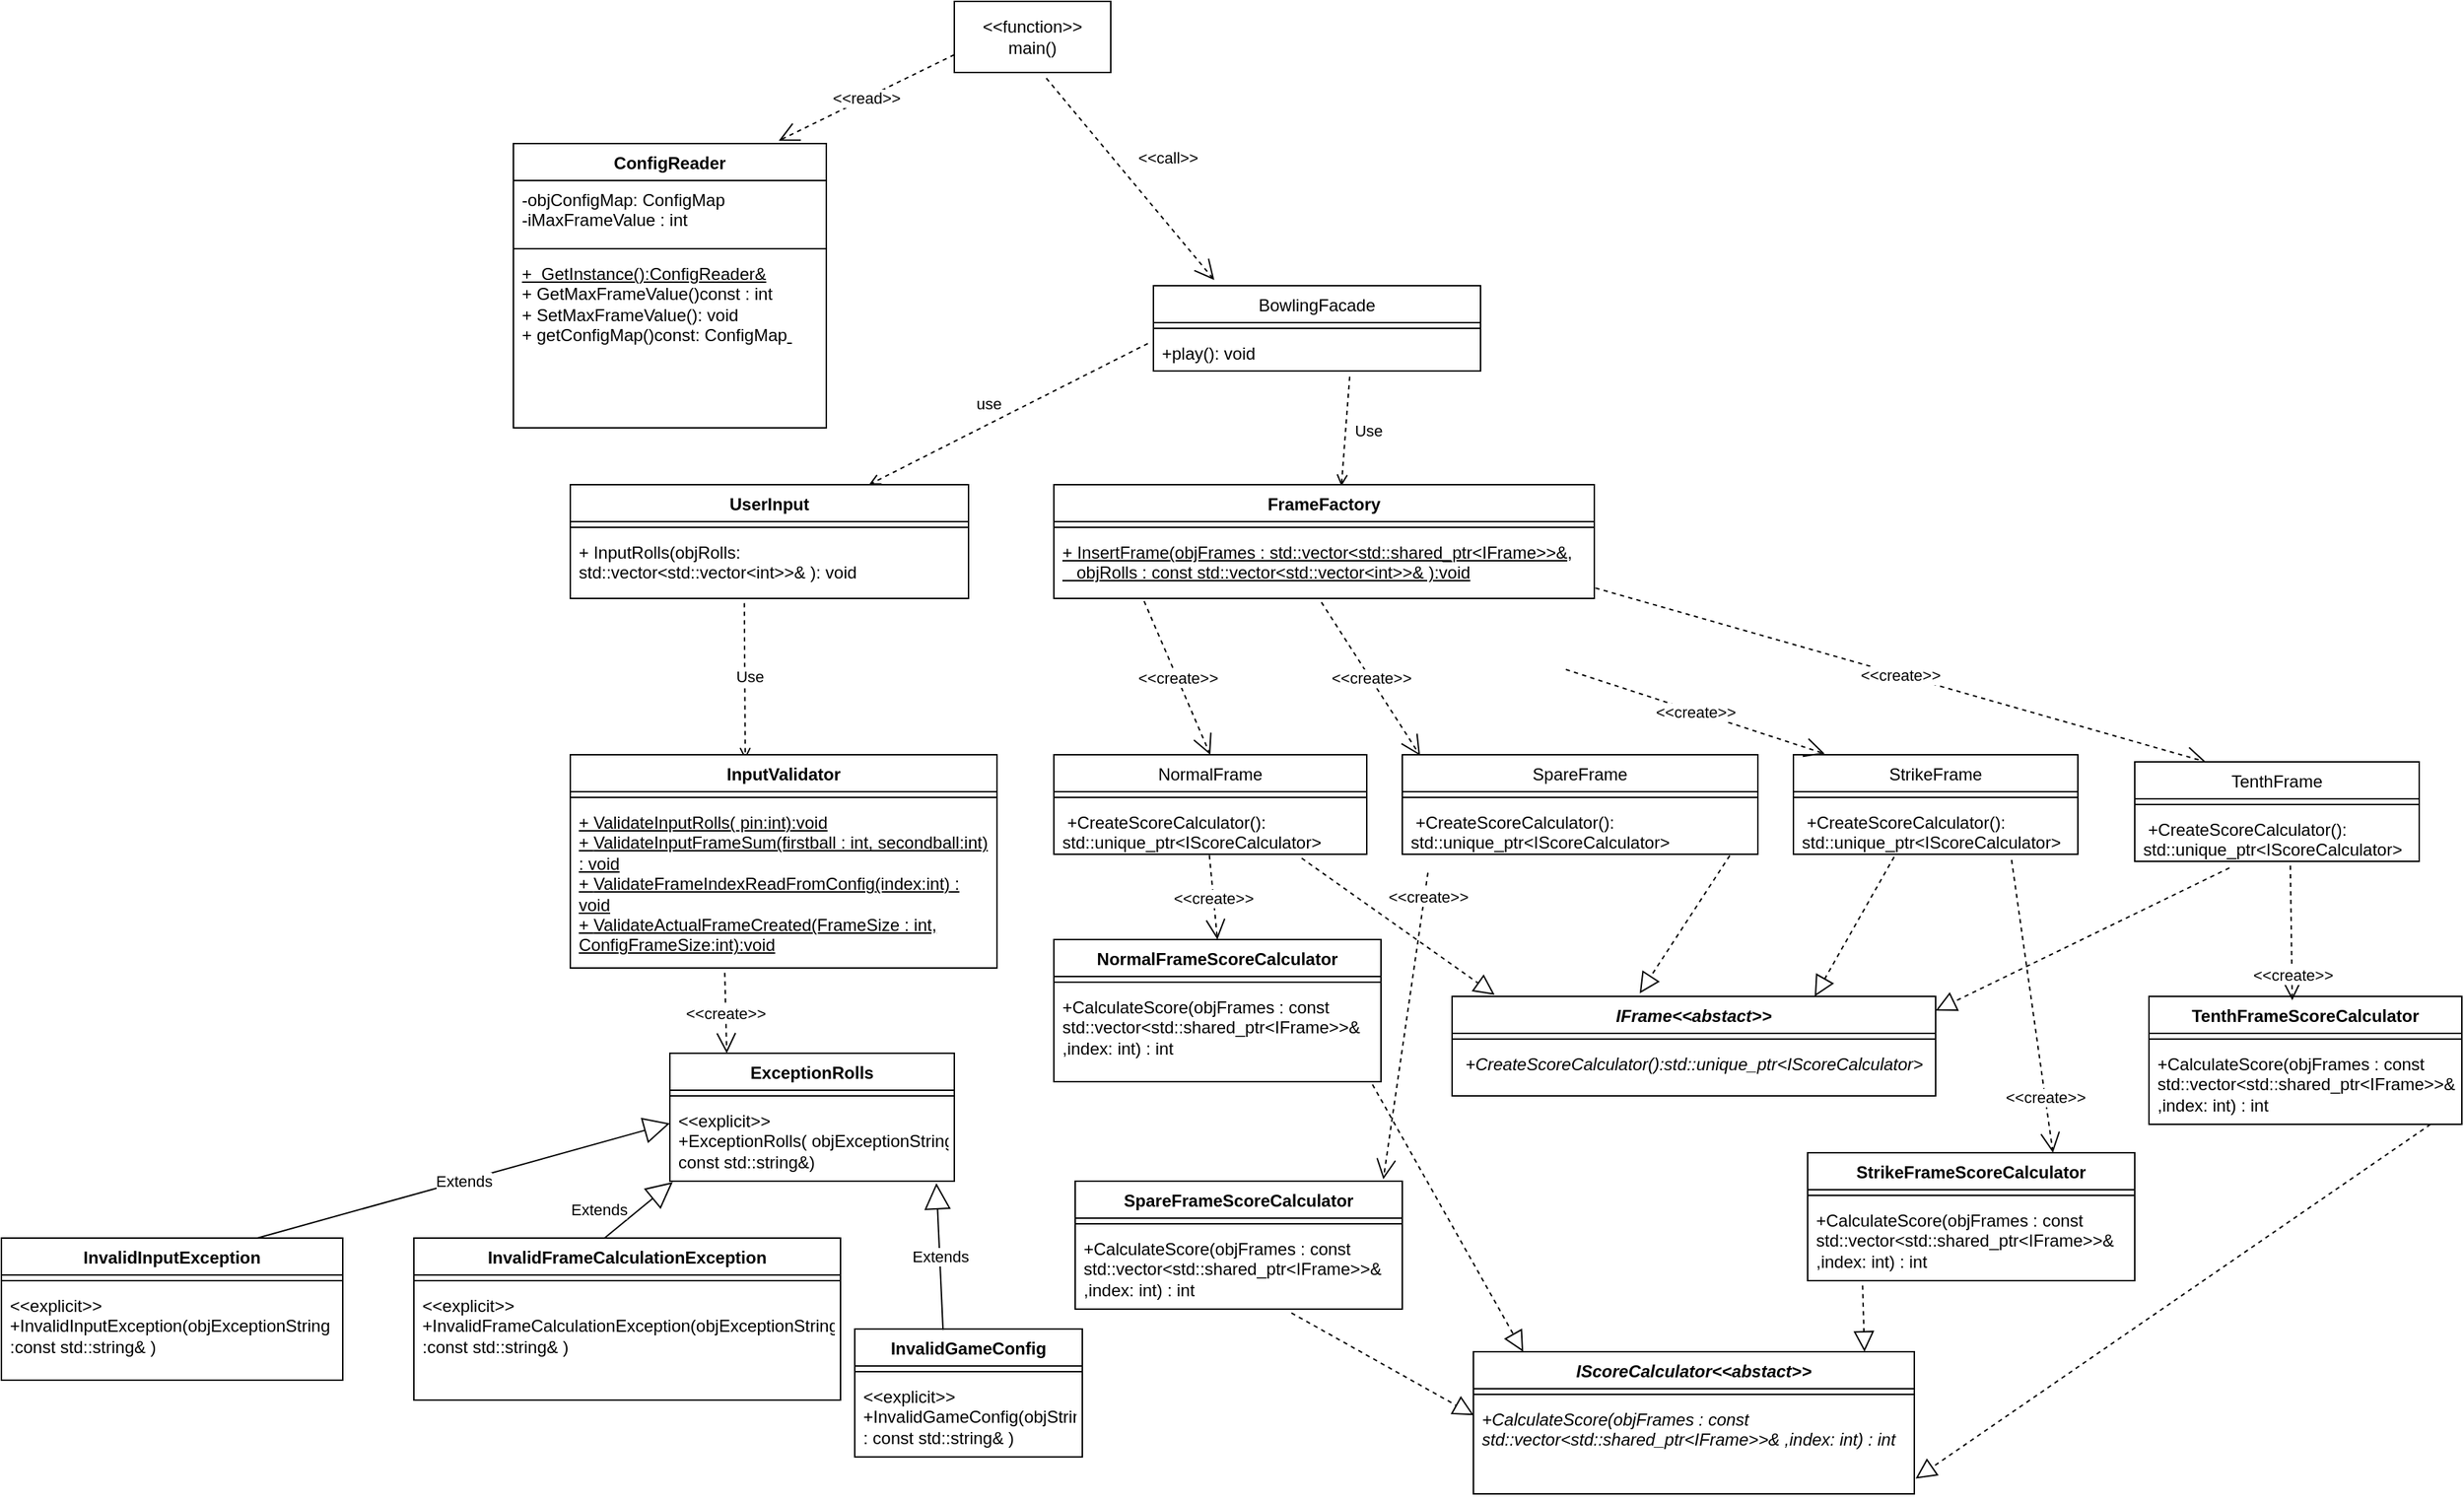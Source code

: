 <mxfile version="26.2.15">
  <diagram name="BowlingGameClassDiagram" id="ATOONZBel6V5CicNBCmM">
    <mxGraphModel dx="1657" dy="1662" grid="1" gridSize="10" guides="1" tooltips="1" connect="1" arrows="1" fold="1" page="1" pageScale="1" pageWidth="850" pageHeight="1100" math="0" shadow="0">
      <root>
        <mxCell id="0" />
        <mxCell id="1" parent="0" />
        <mxCell id="moCooGDbaejT97sXuowi-16" style="endArrow=open;dashed=1;exitX=-0.017;exitY=0.256;exitDx=0;exitDy=0;exitPerimeter=0;entryX=0.75;entryY=0;entryDx=0;entryDy=0;" edge="1" parent="1" source="moCooGDbaejT97sXuowi-28" target="moCooGDbaejT97sXuowi-32">
          <mxGeometry relative="1" as="geometry" />
        </mxCell>
        <mxCell id="moCooGDbaejT97sXuowi-29" value="use" style="edgeLabel;html=1;align=center;verticalAlign=middle;resizable=0;points=[];" vertex="1" connectable="0" parent="moCooGDbaejT97sXuowi-16">
          <mxGeometry x="0.161" y="2" relative="1" as="geometry">
            <mxPoint y="-17" as="offset" />
          </mxGeometry>
        </mxCell>
        <mxCell id="moCooGDbaejT97sXuowi-17" style="endArrow=open;dashed=1;exitX=0.437;exitY=1.072;exitDx=0;exitDy=0;exitPerimeter=0;entryX=0.41;entryY=0.022;entryDx=0;entryDy=0;entryPerimeter=0;" edge="1" parent="1" source="moCooGDbaejT97sXuowi-35" target="moCooGDbaejT97sXuowi-36">
          <mxGeometry relative="1" as="geometry">
            <mxPoint x="210" y="-145" as="sourcePoint" />
          </mxGeometry>
        </mxCell>
        <mxCell id="moCooGDbaejT97sXuowi-30" value="Use" style="edgeLabel;html=1;align=center;verticalAlign=middle;resizable=0;points=[];" vertex="1" connectable="0" parent="moCooGDbaejT97sXuowi-17">
          <mxGeometry x="-0.069" y="3" relative="1" as="geometry">
            <mxPoint as="offset" />
          </mxGeometry>
        </mxCell>
        <mxCell id="moCooGDbaejT97sXuowi-18" style="endArrow=open;dashed=1;exitX=0.6;exitY=1.154;exitDx=0;exitDy=0;entryX=0.532;entryY=0.013;entryDx=0;entryDy=0;entryPerimeter=0;exitPerimeter=0;" edge="1" parent="1" source="moCooGDbaejT97sXuowi-28" target="moCooGDbaejT97sXuowi-40">
          <mxGeometry relative="1" as="geometry" />
        </mxCell>
        <mxCell id="moCooGDbaejT97sXuowi-31" value="Use" style="edgeLabel;html=1;align=center;verticalAlign=middle;resizable=0;points=[];" vertex="1" connectable="0" parent="moCooGDbaejT97sXuowi-18">
          <mxGeometry x="-0.015" y="4" relative="1" as="geometry">
            <mxPoint x="12" as="offset" />
          </mxGeometry>
        </mxCell>
        <mxCell id="moCooGDbaejT97sXuowi-25" value="&lt;span style=&quot;font-weight: 400;&quot;&gt;BowlingFacade&lt;/span&gt;" style="swimlane;fontStyle=1;align=center;verticalAlign=top;childLayout=stackLayout;horizontal=1;startSize=26;horizontalStack=0;resizeParent=1;resizeParentMax=0;resizeLast=0;collapsible=1;marginBottom=0;whiteSpace=wrap;html=1;" vertex="1" parent="1">
          <mxGeometry x="310" y="-300" width="230" height="60" as="geometry" />
        </mxCell>
        <mxCell id="moCooGDbaejT97sXuowi-27" value="" style="line;strokeWidth=1;fillColor=none;align=left;verticalAlign=middle;spacingTop=-1;spacingLeft=3;spacingRight=3;rotatable=0;labelPosition=right;points=[];portConstraint=eastwest;strokeColor=inherit;" vertex="1" parent="moCooGDbaejT97sXuowi-25">
          <mxGeometry y="26" width="230" height="8" as="geometry" />
        </mxCell>
        <mxCell id="moCooGDbaejT97sXuowi-28" value="+play(): void" style="text;strokeColor=none;fillColor=none;align=left;verticalAlign=top;spacingLeft=4;spacingRight=4;overflow=hidden;rotatable=0;points=[[0,0.5],[1,0.5]];portConstraint=eastwest;whiteSpace=wrap;html=1;" vertex="1" parent="moCooGDbaejT97sXuowi-25">
          <mxGeometry y="34" width="230" height="26" as="geometry" />
        </mxCell>
        <mxCell id="moCooGDbaejT97sXuowi-32" value="UserInput" style="swimlane;fontStyle=1;align=center;verticalAlign=top;childLayout=stackLayout;horizontal=1;startSize=26;horizontalStack=0;resizeParent=1;resizeParentMax=0;resizeLast=0;collapsible=1;marginBottom=0;whiteSpace=wrap;html=1;" vertex="1" parent="1">
          <mxGeometry x="-100" y="-160" width="280" height="80" as="geometry" />
        </mxCell>
        <mxCell id="moCooGDbaejT97sXuowi-34" value="" style="line;strokeWidth=1;fillColor=none;align=left;verticalAlign=middle;spacingTop=-1;spacingLeft=3;spacingRight=3;rotatable=0;labelPosition=right;points=[];portConstraint=eastwest;strokeColor=inherit;" vertex="1" parent="moCooGDbaejT97sXuowi-32">
          <mxGeometry y="26" width="280" height="8" as="geometry" />
        </mxCell>
        <mxCell id="moCooGDbaejT97sXuowi-35" value="+ InputRolls(objRolls: std::vector&amp;lt;std::vector&amp;lt;int&amp;gt;&amp;gt;&amp;amp; ): void" style="text;strokeColor=none;fillColor=none;align=left;verticalAlign=top;spacingLeft=4;spacingRight=4;overflow=hidden;rotatable=0;points=[[0,0.5],[1,0.5]];portConstraint=eastwest;whiteSpace=wrap;html=1;" vertex="1" parent="moCooGDbaejT97sXuowi-32">
          <mxGeometry y="34" width="280" height="46" as="geometry" />
        </mxCell>
        <mxCell id="moCooGDbaejT97sXuowi-36" value="InputValidator" style="swimlane;fontStyle=1;align=center;verticalAlign=top;childLayout=stackLayout;horizontal=1;startSize=26;horizontalStack=0;resizeParent=1;resizeParentMax=0;resizeLast=0;collapsible=1;marginBottom=0;whiteSpace=wrap;html=1;" vertex="1" parent="1">
          <mxGeometry x="-100" y="30" width="300" height="150" as="geometry" />
        </mxCell>
        <mxCell id="moCooGDbaejT97sXuowi-38" value="" style="line;strokeWidth=1;fillColor=none;align=left;verticalAlign=middle;spacingTop=-1;spacingLeft=3;spacingRight=3;rotatable=0;labelPosition=right;points=[];portConstraint=eastwest;strokeColor=inherit;" vertex="1" parent="moCooGDbaejT97sXuowi-36">
          <mxGeometry y="26" width="300" height="8" as="geometry" />
        </mxCell>
        <mxCell id="moCooGDbaejT97sXuowi-39" value="&lt;div&gt;&lt;span style=&quot;white-space: normal;&quot;&gt;&lt;u&gt;+ ValidateInputRolls( pin:int):void&lt;/u&gt;&lt;/span&gt;&lt;/div&gt;&lt;div&gt;&lt;u&gt;&lt;span style=&quot;background-color: transparent; color: light-dark(rgb(0, 0, 0), rgb(255, 255, 255));&quot;&gt;+&lt;/span&gt;&lt;span style=&quot;background-color: transparent; color: light-dark(rgb(0, 0, 0), rgb(255, 255, 255));&quot;&gt;&amp;nbsp;&lt;/span&gt;&lt;span style=&quot;white-space: normal;&quot;&gt;ValidateInputFrameSum(firstball : int, secondball:int) : void&lt;/span&gt;&lt;/u&gt;&lt;/div&gt;&lt;div&gt;&lt;u&gt;&lt;span style=&quot;background-color: transparent; color: light-dark(rgb(0, 0, 0), rgb(255, 255, 255));&quot;&gt;+&lt;/span&gt;&lt;span style=&quot;background-color: transparent; color: light-dark(rgb(0, 0, 0), rgb(255, 255, 255));&quot;&gt;&amp;nbsp;&lt;/span&gt;&lt;span style=&quot;white-space: normal;&quot;&gt;ValidateFrameIndexReadFromConfig(index:int) : void&lt;/span&gt;&lt;/u&gt;&lt;/div&gt;&lt;div&gt;&lt;u&gt;&lt;span style=&quot;background-color: transparent; color: light-dark(rgb(0, 0, 0), rgb(255, 255, 255));&quot;&gt;+&lt;/span&gt;&lt;span style=&quot;background-color: transparent; color: light-dark(rgb(0, 0, 0), rgb(255, 255, 255));&quot;&gt;&amp;nbsp;&lt;/span&gt;&lt;span style=&quot;white-space: normal;&quot;&gt;ValidateActualFrameCreated(FrameSize : int, ConfigFrameSize:int):void&lt;/span&gt;&lt;/u&gt;&lt;/div&gt;" style="text;strokeColor=none;fillColor=none;align=left;verticalAlign=top;spacingLeft=4;spacingRight=4;overflow=hidden;rotatable=0;points=[[0,0.5],[1,0.5]];portConstraint=eastwest;whiteSpace=wrap;html=1;" vertex="1" parent="moCooGDbaejT97sXuowi-36">
          <mxGeometry y="34" width="300" height="116" as="geometry" />
        </mxCell>
        <mxCell id="moCooGDbaejT97sXuowi-40" value="FrameFactory" style="swimlane;fontStyle=1;align=center;verticalAlign=top;childLayout=stackLayout;horizontal=1;startSize=26;horizontalStack=0;resizeParent=1;resizeParentMax=0;resizeLast=0;collapsible=1;marginBottom=0;whiteSpace=wrap;html=1;" vertex="1" parent="1">
          <mxGeometry x="240" y="-160" width="380" height="80" as="geometry" />
        </mxCell>
        <mxCell id="moCooGDbaejT97sXuowi-42" value="" style="line;strokeWidth=1;fillColor=none;align=left;verticalAlign=middle;spacingTop=-1;spacingLeft=3;spacingRight=3;rotatable=0;labelPosition=right;points=[];portConstraint=eastwest;strokeColor=inherit;" vertex="1" parent="moCooGDbaejT97sXuowi-40">
          <mxGeometry y="26" width="380" height="8" as="geometry" />
        </mxCell>
        <mxCell id="moCooGDbaejT97sXuowi-43" value="&lt;u&gt;+ InsertFrame(objFrames : std::vector&amp;lt;std::shared_ptr&amp;lt;IFrame&amp;gt;&amp;gt;&amp;amp;,&lt;/u&gt;&lt;div&gt;&lt;u&gt;&amp;nbsp; &amp;nbsp;objRolls : const std::vector&amp;lt;std::vector&amp;lt;int&amp;gt;&amp;gt;&amp;amp; ):void&lt;/u&gt;&lt;/div&gt;" style="text;strokeColor=none;fillColor=none;align=left;verticalAlign=top;spacingLeft=4;spacingRight=4;overflow=hidden;rotatable=0;points=[[0,0.5],[1,0.5]];portConstraint=eastwest;whiteSpace=wrap;html=1;" vertex="1" parent="moCooGDbaejT97sXuowi-40">
          <mxGeometry y="34" width="380" height="46" as="geometry" />
        </mxCell>
        <mxCell id="moCooGDbaejT97sXuowi-44" value="&amp;lt;&amp;lt;create&amp;gt;&amp;gt;" style="endArrow=open;endSize=12;dashed=1;html=1;rounded=0;exitX=0.495;exitY=1.058;exitDx=0;exitDy=0;exitPerimeter=0;entryX=0.05;entryY=0.008;entryDx=0;entryDy=0;entryPerimeter=0;" edge="1" parent="1" source="moCooGDbaejT97sXuowi-43" target="moCooGDbaejT97sXuowi-53">
          <mxGeometry width="160" relative="1" as="geometry">
            <mxPoint x="310" y="30" as="sourcePoint" />
            <mxPoint x="490" y="40" as="targetPoint" />
          </mxGeometry>
        </mxCell>
        <mxCell id="moCooGDbaejT97sXuowi-45" value="&lt;span style=&quot;font-weight: 400;&quot;&gt;NormalFrame&lt;/span&gt;" style="swimlane;fontStyle=1;align=center;verticalAlign=top;childLayout=stackLayout;horizontal=1;startSize=26;horizontalStack=0;resizeParent=1;resizeParentMax=0;resizeLast=0;collapsible=1;marginBottom=0;whiteSpace=wrap;html=1;" vertex="1" parent="1">
          <mxGeometry x="240" y="30" width="220" height="70" as="geometry" />
        </mxCell>
        <mxCell id="moCooGDbaejT97sXuowi-47" value="" style="line;strokeWidth=1;fillColor=none;align=left;verticalAlign=middle;spacingTop=-1;spacingLeft=3;spacingRight=3;rotatable=0;labelPosition=right;points=[];portConstraint=eastwest;strokeColor=inherit;" vertex="1" parent="moCooGDbaejT97sXuowi-45">
          <mxGeometry y="26" width="220" height="8" as="geometry" />
        </mxCell>
        <mxCell id="moCooGDbaejT97sXuowi-48" value="&amp;nbsp;+CreateScoreCalculator():&lt;div&gt;std::unique_ptr&amp;lt;IScoreCalculator&amp;gt;&lt;/div&gt;" style="text;strokeColor=none;fillColor=none;align=left;verticalAlign=top;spacingLeft=4;spacingRight=4;overflow=hidden;rotatable=0;points=[[0,0.5],[1,0.5]];portConstraint=eastwest;whiteSpace=wrap;html=1;" vertex="1" parent="moCooGDbaejT97sXuowi-45">
          <mxGeometry y="34" width="220" height="36" as="geometry" />
        </mxCell>
        <mxCell id="moCooGDbaejT97sXuowi-49" value="&lt;span style=&quot;font-weight: 400;&quot;&gt;StrikeFrame&lt;/span&gt;" style="swimlane;fontStyle=1;align=center;verticalAlign=top;childLayout=stackLayout;horizontal=1;startSize=26;horizontalStack=0;resizeParent=1;resizeParentMax=0;resizeLast=0;collapsible=1;marginBottom=0;whiteSpace=wrap;html=1;" vertex="1" parent="1">
          <mxGeometry x="760" y="30" width="200" height="70" as="geometry" />
        </mxCell>
        <mxCell id="moCooGDbaejT97sXuowi-51" value="" style="line;strokeWidth=1;fillColor=none;align=left;verticalAlign=middle;spacingTop=-1;spacingLeft=3;spacingRight=3;rotatable=0;labelPosition=right;points=[];portConstraint=eastwest;strokeColor=inherit;" vertex="1" parent="moCooGDbaejT97sXuowi-49">
          <mxGeometry y="26" width="200" height="8" as="geometry" />
        </mxCell>
        <mxCell id="moCooGDbaejT97sXuowi-52" value="&amp;nbsp;+CreateScoreCalculator():&lt;div&gt;std::unique_ptr&amp;lt;IScoreCalculator&amp;gt;&lt;/div&gt;" style="text;strokeColor=none;fillColor=none;align=left;verticalAlign=top;spacingLeft=4;spacingRight=4;overflow=hidden;rotatable=0;points=[[0,0.5],[1,0.5]];portConstraint=eastwest;whiteSpace=wrap;html=1;" vertex="1" parent="moCooGDbaejT97sXuowi-49">
          <mxGeometry y="34" width="200" height="36" as="geometry" />
        </mxCell>
        <mxCell id="moCooGDbaejT97sXuowi-53" value="&lt;span style=&quot;font-weight: 400;&quot;&gt;SpareFrame&lt;/span&gt;" style="swimlane;fontStyle=1;align=center;verticalAlign=top;childLayout=stackLayout;horizontal=1;startSize=26;horizontalStack=0;resizeParent=1;resizeParentMax=0;resizeLast=0;collapsible=1;marginBottom=0;whiteSpace=wrap;html=1;" vertex="1" parent="1">
          <mxGeometry x="485" y="30" width="250" height="70" as="geometry" />
        </mxCell>
        <mxCell id="moCooGDbaejT97sXuowi-55" value="" style="line;strokeWidth=1;fillColor=none;align=left;verticalAlign=middle;spacingTop=-1;spacingLeft=3;spacingRight=3;rotatable=0;labelPosition=right;points=[];portConstraint=eastwest;strokeColor=inherit;" vertex="1" parent="moCooGDbaejT97sXuowi-53">
          <mxGeometry y="26" width="250" height="8" as="geometry" />
        </mxCell>
        <mxCell id="moCooGDbaejT97sXuowi-56" value="&amp;nbsp;+CreateScoreCalculator():&lt;div&gt;std::unique_ptr&amp;lt;IScoreCalculator&amp;gt;&lt;/div&gt;" style="text;strokeColor=none;fillColor=none;align=left;verticalAlign=top;spacingLeft=4;spacingRight=4;overflow=hidden;rotatable=0;points=[[0,0.5],[1,0.5]];portConstraint=eastwest;whiteSpace=wrap;html=1;" vertex="1" parent="moCooGDbaejT97sXuowi-53">
          <mxGeometry y="34" width="250" height="36" as="geometry" />
        </mxCell>
        <mxCell id="moCooGDbaejT97sXuowi-57" value="&amp;lt;&amp;lt;create&amp;gt;&amp;gt;" style="endArrow=open;endSize=12;dashed=1;html=1;rounded=0;exitX=0.167;exitY=1.043;exitDx=0;exitDy=0;exitPerimeter=0;entryX=0.5;entryY=0;entryDx=0;entryDy=0;" edge="1" parent="1" source="moCooGDbaejT97sXuowi-43" target="moCooGDbaejT97sXuowi-45">
          <mxGeometry width="160" relative="1" as="geometry">
            <mxPoint x="350" y="-10" as="sourcePoint" />
            <mxPoint x="441" y="52" as="targetPoint" />
          </mxGeometry>
        </mxCell>
        <mxCell id="moCooGDbaejT97sXuowi-58" value="&amp;lt;&amp;lt;create&amp;gt;&amp;gt;" style="endArrow=open;endSize=12;dashed=1;html=1;rounded=0;exitX=1.002;exitY=0.841;exitDx=0;exitDy=0;exitPerimeter=0;entryX=0.25;entryY=0;entryDx=0;entryDy=0;" edge="1" parent="1" source="moCooGDbaejT97sXuowi-43" target="moCooGDbaejT97sXuowi-60">
          <mxGeometry width="160" relative="1" as="geometry">
            <mxPoint x="480" y="-40" as="sourcePoint" />
            <mxPoint x="571" y="22" as="targetPoint" />
          </mxGeometry>
        </mxCell>
        <mxCell id="moCooGDbaejT97sXuowi-59" value="&amp;lt;&amp;lt;create&amp;gt;&amp;gt;" style="endArrow=open;endSize=12;dashed=1;html=1;rounded=0;exitX=0.389;exitY=1.01;exitDx=0;exitDy=0;exitPerimeter=0;entryX=0.11;entryY=-0.01;entryDx=0;entryDy=0;entryPerimeter=0;" edge="1" parent="1" target="moCooGDbaejT97sXuowi-49">
          <mxGeometry width="160" relative="1" as="geometry">
            <mxPoint x="600" y="-30" as="sourcePoint" />
            <mxPoint x="691" y="32" as="targetPoint" />
          </mxGeometry>
        </mxCell>
        <mxCell id="moCooGDbaejT97sXuowi-60" value="&lt;span style=&quot;font-weight: 400;&quot;&gt;TenthFrame&lt;/span&gt;" style="swimlane;fontStyle=1;align=center;verticalAlign=top;childLayout=stackLayout;horizontal=1;startSize=26;horizontalStack=0;resizeParent=1;resizeParentMax=0;resizeLast=0;collapsible=1;marginBottom=0;whiteSpace=wrap;html=1;" vertex="1" parent="1">
          <mxGeometry x="1000" y="35" width="200" height="70" as="geometry" />
        </mxCell>
        <mxCell id="moCooGDbaejT97sXuowi-62" value="" style="line;strokeWidth=1;fillColor=none;align=left;verticalAlign=middle;spacingTop=-1;spacingLeft=3;spacingRight=3;rotatable=0;labelPosition=right;points=[];portConstraint=eastwest;strokeColor=inherit;" vertex="1" parent="moCooGDbaejT97sXuowi-60">
          <mxGeometry y="26" width="200" height="8" as="geometry" />
        </mxCell>
        <mxCell id="moCooGDbaejT97sXuowi-63" value="&amp;nbsp;+CreateScoreCalculator():&lt;div&gt;std::unique_ptr&amp;lt;IScoreCalculator&amp;gt;&lt;/div&gt;" style="text;strokeColor=none;fillColor=none;align=left;verticalAlign=top;spacingLeft=4;spacingRight=4;overflow=hidden;rotatable=0;points=[[0,0.5],[1,0.5]];portConstraint=eastwest;whiteSpace=wrap;html=1;" vertex="1" parent="moCooGDbaejT97sXuowi-60">
          <mxGeometry y="34" width="200" height="36" as="geometry" />
        </mxCell>
        <mxCell id="moCooGDbaejT97sXuowi-64" value="&lt;i&gt;IFrame&amp;lt;&amp;lt;abstact&amp;gt;&amp;gt;&lt;/i&gt;" style="swimlane;fontStyle=1;align=center;verticalAlign=top;childLayout=stackLayout;horizontal=1;startSize=26;horizontalStack=0;resizeParent=1;resizeParentMax=0;resizeLast=0;collapsible=1;marginBottom=0;whiteSpace=wrap;html=1;" vertex="1" parent="1">
          <mxGeometry x="520" y="200" width="340" height="70" as="geometry" />
        </mxCell>
        <mxCell id="moCooGDbaejT97sXuowi-66" value="" style="line;strokeWidth=1;fillColor=none;align=left;verticalAlign=middle;spacingTop=-1;spacingLeft=3;spacingRight=3;rotatable=0;labelPosition=right;points=[];portConstraint=eastwest;strokeColor=inherit;" vertex="1" parent="moCooGDbaejT97sXuowi-64">
          <mxGeometry y="26" width="340" height="8" as="geometry" />
        </mxCell>
        <mxCell id="moCooGDbaejT97sXuowi-67" value="&lt;i&gt;&amp;nbsp;+CreateScoreCalculator():std::unique_ptr&amp;lt;IScoreCalculator&amp;gt;&lt;/i&gt;" style="text;strokeColor=none;fillColor=none;align=left;verticalAlign=top;spacingLeft=4;spacingRight=4;overflow=hidden;rotatable=0;points=[[0,0.5],[1,0.5]];portConstraint=eastwest;whiteSpace=wrap;html=1;" vertex="1" parent="moCooGDbaejT97sXuowi-64">
          <mxGeometry y="34" width="340" height="36" as="geometry" />
        </mxCell>
        <mxCell id="moCooGDbaejT97sXuowi-68" value="" style="endArrow=block;dashed=1;endFill=0;endSize=12;html=1;rounded=0;exitX=0.921;exitY=1.026;exitDx=0;exitDy=0;exitPerimeter=0;entryX=0.388;entryY=-0.031;entryDx=0;entryDy=0;entryPerimeter=0;" edge="1" parent="1" source="moCooGDbaejT97sXuowi-56" target="moCooGDbaejT97sXuowi-64">
          <mxGeometry width="160" relative="1" as="geometry">
            <mxPoint x="570" y="140" as="sourcePoint" />
            <mxPoint x="730" y="140" as="targetPoint" />
          </mxGeometry>
        </mxCell>
        <mxCell id="moCooGDbaejT97sXuowi-69" value="" style="endArrow=block;dashed=1;endFill=0;endSize=12;html=1;rounded=0;exitX=0.792;exitY=1.077;exitDx=0;exitDy=0;exitPerimeter=0;entryX=0.088;entryY=-0.016;entryDx=0;entryDy=0;entryPerimeter=0;" edge="1" parent="1" source="moCooGDbaejT97sXuowi-48" target="moCooGDbaejT97sXuowi-64">
          <mxGeometry width="160" relative="1" as="geometry">
            <mxPoint x="570" y="160" as="sourcePoint" />
            <mxPoint x="510" y="230" as="targetPoint" />
          </mxGeometry>
        </mxCell>
        <mxCell id="moCooGDbaejT97sXuowi-71" value="" style="endArrow=block;dashed=1;endFill=0;endSize=12;html=1;rounded=0;entryX=0.75;entryY=0;entryDx=0;entryDy=0;exitX=0.354;exitY=1.051;exitDx=0;exitDy=0;exitPerimeter=0;" edge="1" parent="1" source="moCooGDbaejT97sXuowi-52" target="moCooGDbaejT97sXuowi-64">
          <mxGeometry width="160" relative="1" as="geometry">
            <mxPoint x="570" y="140" as="sourcePoint" />
            <mxPoint x="730" y="140" as="targetPoint" />
          </mxGeometry>
        </mxCell>
        <mxCell id="moCooGDbaejT97sXuowi-72" value="" style="endArrow=block;dashed=1;endFill=0;endSize=12;html=1;rounded=0;exitX=0.333;exitY=1.128;exitDx=0;exitDy=0;exitPerimeter=0;entryX=1;entryY=0.143;entryDx=0;entryDy=0;entryPerimeter=0;" edge="1" parent="1" source="moCooGDbaejT97sXuowi-63" target="moCooGDbaejT97sXuowi-64">
          <mxGeometry width="160" relative="1" as="geometry">
            <mxPoint x="570" y="140" as="sourcePoint" />
            <mxPoint x="730" y="140" as="targetPoint" />
          </mxGeometry>
        </mxCell>
        <mxCell id="moCooGDbaejT97sXuowi-73" value="NormalFrameScoreCalculator" style="swimlane;fontStyle=1;align=center;verticalAlign=top;childLayout=stackLayout;horizontal=1;startSize=26;horizontalStack=0;resizeParent=1;resizeParentMax=0;resizeLast=0;collapsible=1;marginBottom=0;whiteSpace=wrap;html=1;" vertex="1" parent="1">
          <mxGeometry x="240" y="160" width="230" height="100" as="geometry" />
        </mxCell>
        <mxCell id="moCooGDbaejT97sXuowi-75" value="" style="line;strokeWidth=1;fillColor=none;align=left;verticalAlign=middle;spacingTop=-1;spacingLeft=3;spacingRight=3;rotatable=0;labelPosition=right;points=[];portConstraint=eastwest;strokeColor=inherit;" vertex="1" parent="moCooGDbaejT97sXuowi-73">
          <mxGeometry y="26" width="230" height="8" as="geometry" />
        </mxCell>
        <mxCell id="moCooGDbaejT97sXuowi-76" value="+&lt;span style=&quot;background-color: transparent;&quot;&gt;CalculateScore(&lt;/span&gt;objFrames :&amp;nbsp;&lt;span style=&quot;background-color: transparent;&quot;&gt;const std::vector&amp;lt;std::shared_ptr&amp;lt;IFrame&amp;gt;&amp;gt;&amp;amp; ,index: int) : int&lt;/span&gt;&lt;div&gt;&lt;br&gt;&lt;div&gt;&lt;span style=&quot;background-color: transparent; color: light-dark(rgb(0, 0, 0), rgb(255, 255, 255));&quot;&gt;&lt;br&gt;&lt;/span&gt;&lt;/div&gt;&lt;/div&gt;" style="text;strokeColor=none;fillColor=none;align=left;verticalAlign=top;spacingLeft=4;spacingRight=4;overflow=hidden;rotatable=0;points=[[0,0.5],[1,0.5]];portConstraint=eastwest;whiteSpace=wrap;html=1;" vertex="1" parent="moCooGDbaejT97sXuowi-73">
          <mxGeometry y="34" width="230" height="66" as="geometry" />
        </mxCell>
        <mxCell id="moCooGDbaejT97sXuowi-77" value="SpareFrameScoreCalculator" style="swimlane;fontStyle=1;align=center;verticalAlign=top;childLayout=stackLayout;horizontal=1;startSize=26;horizontalStack=0;resizeParent=1;resizeParentMax=0;resizeLast=0;collapsible=1;marginBottom=0;whiteSpace=wrap;html=1;" vertex="1" parent="1">
          <mxGeometry x="255" y="330" width="230" height="90" as="geometry" />
        </mxCell>
        <mxCell id="moCooGDbaejT97sXuowi-79" value="" style="line;strokeWidth=1;fillColor=none;align=left;verticalAlign=middle;spacingTop=-1;spacingLeft=3;spacingRight=3;rotatable=0;labelPosition=right;points=[];portConstraint=eastwest;strokeColor=inherit;" vertex="1" parent="moCooGDbaejT97sXuowi-77">
          <mxGeometry y="26" width="230" height="8" as="geometry" />
        </mxCell>
        <mxCell id="moCooGDbaejT97sXuowi-80" value="+&lt;span style=&quot;background-color: transparent;&quot;&gt;CalculateScore(&lt;/span&gt;objFrames :&amp;nbsp;&lt;span style=&quot;background-color: transparent;&quot;&gt;const std::vector&amp;lt;std::shared_ptr&amp;lt;IFrame&amp;gt;&amp;gt;&amp;amp; ,index: int) : int&lt;/span&gt;&lt;div&gt;&lt;span style=&quot;background-color: transparent;&quot;&gt;&lt;br&gt;&lt;/span&gt;&lt;/div&gt;" style="text;strokeColor=none;fillColor=none;align=left;verticalAlign=top;spacingLeft=4;spacingRight=4;overflow=hidden;rotatable=0;points=[[0,0.5],[1,0.5]];portConstraint=eastwest;whiteSpace=wrap;html=1;" vertex="1" parent="moCooGDbaejT97sXuowi-77">
          <mxGeometry y="34" width="230" height="56" as="geometry" />
        </mxCell>
        <mxCell id="moCooGDbaejT97sXuowi-81" value="StrikeFrameScoreCalculator" style="swimlane;fontStyle=1;align=center;verticalAlign=top;childLayout=stackLayout;horizontal=1;startSize=26;horizontalStack=0;resizeParent=1;resizeParentMax=0;resizeLast=0;collapsible=1;marginBottom=0;whiteSpace=wrap;html=1;" vertex="1" parent="1">
          <mxGeometry x="770" y="310" width="230" height="90" as="geometry" />
        </mxCell>
        <mxCell id="moCooGDbaejT97sXuowi-83" value="" style="line;strokeWidth=1;fillColor=none;align=left;verticalAlign=middle;spacingTop=-1;spacingLeft=3;spacingRight=3;rotatable=0;labelPosition=right;points=[];portConstraint=eastwest;strokeColor=inherit;" vertex="1" parent="moCooGDbaejT97sXuowi-81">
          <mxGeometry y="26" width="230" height="8" as="geometry" />
        </mxCell>
        <mxCell id="moCooGDbaejT97sXuowi-84" value="+&lt;span style=&quot;background-color: transparent;&quot;&gt;CalculateScore(&lt;/span&gt;objFrames :&amp;nbsp;&lt;span style=&quot;background-color: transparent;&quot;&gt;const std::vector&amp;lt;std::shared_ptr&amp;lt;IFrame&amp;gt;&amp;gt;&amp;amp; ,index: int) : int&lt;/span&gt;&lt;div&gt;&lt;span style=&quot;background-color: transparent;&quot;&gt;&lt;br&gt;&lt;/span&gt;&lt;/div&gt;" style="text;strokeColor=none;fillColor=none;align=left;verticalAlign=top;spacingLeft=4;spacingRight=4;overflow=hidden;rotatable=0;points=[[0,0.5],[1,0.5]];portConstraint=eastwest;whiteSpace=wrap;html=1;" vertex="1" parent="moCooGDbaejT97sXuowi-81">
          <mxGeometry y="34" width="230" height="56" as="geometry" />
        </mxCell>
        <mxCell id="moCooGDbaejT97sXuowi-85" value="TenthFrameScoreCalculator" style="swimlane;fontStyle=1;align=center;verticalAlign=top;childLayout=stackLayout;horizontal=1;startSize=26;horizontalStack=0;resizeParent=1;resizeParentMax=0;resizeLast=0;collapsible=1;marginBottom=0;whiteSpace=wrap;html=1;" vertex="1" parent="1">
          <mxGeometry x="1010" y="200" width="220" height="90" as="geometry" />
        </mxCell>
        <mxCell id="moCooGDbaejT97sXuowi-87" value="" style="line;strokeWidth=1;fillColor=none;align=left;verticalAlign=middle;spacingTop=-1;spacingLeft=3;spacingRight=3;rotatable=0;labelPosition=right;points=[];portConstraint=eastwest;strokeColor=inherit;" vertex="1" parent="moCooGDbaejT97sXuowi-85">
          <mxGeometry y="26" width="220" height="8" as="geometry" />
        </mxCell>
        <mxCell id="moCooGDbaejT97sXuowi-88" value="+&lt;span style=&quot;background-color: transparent;&quot;&gt;CalculateScore(&lt;/span&gt;objFrames :&amp;nbsp;&lt;span style=&quot;background-color: transparent;&quot;&gt;const std::vector&amp;lt;std::shared_ptr&amp;lt;IFrame&amp;gt;&amp;gt;&amp;amp; ,index: int) : int&lt;/span&gt;&lt;div&gt;&lt;span style=&quot;background-color: transparent;&quot;&gt;&lt;br&gt;&lt;/span&gt;&lt;/div&gt;" style="text;strokeColor=none;fillColor=none;align=left;verticalAlign=top;spacingLeft=4;spacingRight=4;overflow=hidden;rotatable=0;points=[[0,0.5],[1,0.5]];portConstraint=eastwest;whiteSpace=wrap;html=1;" vertex="1" parent="moCooGDbaejT97sXuowi-85">
          <mxGeometry y="34" width="220" height="56" as="geometry" />
        </mxCell>
        <mxCell id="moCooGDbaejT97sXuowi-89" value="&amp;lt;&amp;lt;create&amp;gt;&amp;gt;" style="endArrow=open;endSize=12;dashed=1;html=1;rounded=0;exitX=0.497;exitY=1.019;exitDx=0;exitDy=0;exitPerimeter=0;entryX=0.5;entryY=0;entryDx=0;entryDy=0;" edge="1" parent="1" source="moCooGDbaejT97sXuowi-48" target="moCooGDbaejT97sXuowi-73">
          <mxGeometry width="160" relative="1" as="geometry">
            <mxPoint x="331.5" y="100" as="sourcePoint" />
            <mxPoint x="378.5" y="208" as="targetPoint" />
          </mxGeometry>
        </mxCell>
        <mxCell id="moCooGDbaejT97sXuowi-90" value="&amp;lt;&amp;lt;create&amp;gt;&amp;gt;" style="endArrow=open;endSize=12;dashed=1;html=1;rounded=0;exitX=0.547;exitY=1.083;exitDx=0;exitDy=0;exitPerimeter=0;entryX=0.458;entryY=0.03;entryDx=0;entryDy=0;entryPerimeter=0;" edge="1" parent="1" source="moCooGDbaejT97sXuowi-63" target="moCooGDbaejT97sXuowi-85">
          <mxGeometry x="0.621" width="160" relative="1" as="geometry">
            <mxPoint x="530" y="240" as="sourcePoint" />
            <mxPoint x="690" y="240" as="targetPoint" />
            <mxPoint as="offset" />
          </mxGeometry>
        </mxCell>
        <mxCell id="moCooGDbaejT97sXuowi-91" value="&lt;i&gt;IScoreCalculator&amp;lt;&amp;lt;abstact&amp;gt;&amp;gt;&lt;/i&gt;" style="swimlane;fontStyle=1;align=center;verticalAlign=top;childLayout=stackLayout;horizontal=1;startSize=26;horizontalStack=0;resizeParent=1;resizeParentMax=0;resizeLast=0;collapsible=1;marginBottom=0;whiteSpace=wrap;html=1;" vertex="1" parent="1">
          <mxGeometry x="535" y="450" width="310" height="100" as="geometry" />
        </mxCell>
        <mxCell id="moCooGDbaejT97sXuowi-93" value="" style="line;strokeWidth=1;fillColor=none;align=left;verticalAlign=middle;spacingTop=-1;spacingLeft=3;spacingRight=3;rotatable=0;labelPosition=right;points=[];portConstraint=eastwest;strokeColor=inherit;" vertex="1" parent="moCooGDbaejT97sXuowi-91">
          <mxGeometry y="26" width="310" height="8" as="geometry" />
        </mxCell>
        <mxCell id="moCooGDbaejT97sXuowi-94" value="&lt;i&gt;+&lt;span style=&quot;background-color: transparent;&quot;&gt;CalculateScore(&lt;/span&gt;objFrames :&amp;nbsp;&lt;span style=&quot;background-color: transparent;&quot;&gt;const std::vector&amp;lt;std::shared_ptr&amp;lt;IFrame&amp;gt;&amp;gt;&amp;amp; ,index: int) : int&lt;/span&gt;&lt;/i&gt;&lt;div&gt;&lt;span style=&quot;background-color: transparent;&quot;&gt;&lt;br&gt;&lt;/span&gt;&lt;/div&gt;" style="text;strokeColor=none;fillColor=none;align=left;verticalAlign=top;spacingLeft=4;spacingRight=4;overflow=hidden;rotatable=0;points=[[0,0.5],[1,0.5]];portConstraint=eastwest;whiteSpace=wrap;html=1;" vertex="1" parent="moCooGDbaejT97sXuowi-91">
          <mxGeometry y="34" width="310" height="66" as="geometry" />
        </mxCell>
        <mxCell id="moCooGDbaejT97sXuowi-95" value="&amp;lt;&amp;lt;create&amp;gt;&amp;gt;" style="endArrow=open;endSize=12;dashed=1;html=1;rounded=0;exitX=0.033;exitY=1.093;exitDx=0;exitDy=0;exitPerimeter=0;entryX=0.942;entryY=-0.015;entryDx=0;entryDy=0;entryPerimeter=0;" edge="1" parent="1" target="moCooGDbaejT97sXuowi-77">
          <mxGeometry x="-0.846" y="2" width="160" relative="1" as="geometry">
            <mxPoint x="503" y="113" as="sourcePoint" />
            <mxPoint x="504" y="331" as="targetPoint" />
            <mxPoint as="offset" />
          </mxGeometry>
        </mxCell>
        <mxCell id="moCooGDbaejT97sXuowi-96" value="&amp;lt;&amp;lt;create&amp;gt;&amp;gt;" style="endArrow=open;endSize=12;dashed=1;html=1;rounded=0;exitX=0.767;exitY=1.111;exitDx=0;exitDy=0;exitPerimeter=0;entryX=0.75;entryY=0;entryDx=0;entryDy=0;" edge="1" parent="1" source="moCooGDbaejT97sXuowi-52" target="moCooGDbaejT97sXuowi-81">
          <mxGeometry x="0.621" width="160" relative="1" as="geometry">
            <mxPoint x="1119" y="118" as="sourcePoint" />
            <mxPoint x="1121" y="213" as="targetPoint" />
            <mxPoint as="offset" />
          </mxGeometry>
        </mxCell>
        <mxCell id="moCooGDbaejT97sXuowi-97" value="" style="endArrow=block;dashed=1;endFill=0;endSize=12;html=1;rounded=0;exitX=0.661;exitY=1.048;exitDx=0;exitDy=0;exitPerimeter=0;entryX=0.001;entryY=0.162;entryDx=0;entryDy=0;entryPerimeter=0;" edge="1" parent="1" source="moCooGDbaejT97sXuowi-80" target="moCooGDbaejT97sXuowi-94">
          <mxGeometry width="160" relative="1" as="geometry">
            <mxPoint x="490" y="340" as="sourcePoint" />
            <mxPoint x="650" y="340" as="targetPoint" />
          </mxGeometry>
        </mxCell>
        <mxCell id="moCooGDbaejT97sXuowi-98" value="" style="endArrow=block;dashed=1;endFill=0;endSize=12;html=1;rounded=0;entryX=0.113;entryY=0;entryDx=0;entryDy=0;entryPerimeter=0;exitX=0.974;exitY=1.03;exitDx=0;exitDy=0;exitPerimeter=0;" edge="1" parent="1" source="moCooGDbaejT97sXuowi-76" target="moCooGDbaejT97sXuowi-91">
          <mxGeometry width="160" relative="1" as="geometry">
            <mxPoint x="490" y="340" as="sourcePoint" />
            <mxPoint x="650" y="340" as="targetPoint" />
          </mxGeometry>
        </mxCell>
        <mxCell id="moCooGDbaejT97sXuowi-99" value="" style="endArrow=block;dashed=1;endFill=0;endSize=12;html=1;rounded=0;entryX=0.887;entryY=0;entryDx=0;entryDy=0;entryPerimeter=0;exitX=0.168;exitY=1.06;exitDx=0;exitDy=0;exitPerimeter=0;" edge="1" parent="1" source="moCooGDbaejT97sXuowi-84" target="moCooGDbaejT97sXuowi-91">
          <mxGeometry width="160" relative="1" as="geometry">
            <mxPoint x="780" y="340" as="sourcePoint" />
            <mxPoint x="940" y="340" as="targetPoint" />
          </mxGeometry>
        </mxCell>
        <mxCell id="moCooGDbaejT97sXuowi-100" value="" style="endArrow=block;dashed=1;endFill=0;endSize=12;html=1;rounded=0;exitX=0.9;exitY=1;exitDx=0;exitDy=0;exitPerimeter=0;entryX=1.003;entryY=0.838;entryDx=0;entryDy=0;entryPerimeter=0;" edge="1" parent="1" source="moCooGDbaejT97sXuowi-88" target="moCooGDbaejT97sXuowi-94">
          <mxGeometry width="160" relative="1" as="geometry">
            <mxPoint x="780" y="340" as="sourcePoint" />
            <mxPoint x="940" y="340" as="targetPoint" />
          </mxGeometry>
        </mxCell>
        <mxCell id="moCooGDbaejT97sXuowi-101" value="ExceptionRolls" style="swimlane;fontStyle=1;align=center;verticalAlign=top;childLayout=stackLayout;horizontal=1;startSize=26;horizontalStack=0;resizeParent=1;resizeParentMax=0;resizeLast=0;collapsible=1;marginBottom=0;whiteSpace=wrap;html=1;" vertex="1" parent="1">
          <mxGeometry x="-30" y="240" width="200" height="90" as="geometry" />
        </mxCell>
        <mxCell id="moCooGDbaejT97sXuowi-103" value="" style="line;strokeWidth=1;fillColor=none;align=left;verticalAlign=middle;spacingTop=-1;spacingLeft=3;spacingRight=3;rotatable=0;labelPosition=right;points=[];portConstraint=eastwest;strokeColor=inherit;" vertex="1" parent="moCooGDbaejT97sXuowi-101">
          <mxGeometry y="26" width="200" height="8" as="geometry" />
        </mxCell>
        <mxCell id="moCooGDbaejT97sXuowi-104" value="&lt;span style=&quot;white-space: normal;&quot;&gt;&amp;lt;&amp;lt;explicit&amp;gt;&amp;gt; +ExceptionRolls(&lt;/span&gt;&amp;nbsp;objExceptionString:&lt;div&gt;&lt;span style=&quot;white-space: normal;&quot;&gt;const std::string&amp;amp;)&lt;/span&gt;&lt;/div&gt;" style="text;strokeColor=none;fillColor=none;align=left;verticalAlign=top;spacingLeft=4;spacingRight=4;overflow=hidden;rotatable=0;points=[[0,0.5],[1,0.5]];portConstraint=eastwest;whiteSpace=wrap;html=1;" vertex="1" parent="moCooGDbaejT97sXuowi-101">
          <mxGeometry y="34" width="200" height="56" as="geometry" />
        </mxCell>
        <mxCell id="moCooGDbaejT97sXuowi-105" value="&amp;lt;&amp;lt;create&amp;gt;&amp;gt;" style="endArrow=open;endSize=12;dashed=1;html=1;rounded=0;exitX=0.362;exitY=1.029;exitDx=0;exitDy=0;exitPerimeter=0;" edge="1" parent="1" source="moCooGDbaejT97sXuowi-39">
          <mxGeometry width="160" relative="1" as="geometry">
            <mxPoint x="-10" y="140" as="sourcePoint" />
            <mxPoint x="10" y="240" as="targetPoint" />
          </mxGeometry>
        </mxCell>
        <mxCell id="moCooGDbaejT97sXuowi-106" value="InvalidInputException" style="swimlane;fontStyle=1;align=center;verticalAlign=top;childLayout=stackLayout;horizontal=1;startSize=26;horizontalStack=0;resizeParent=1;resizeParentMax=0;resizeLast=0;collapsible=1;marginBottom=0;whiteSpace=wrap;html=1;" vertex="1" parent="1">
          <mxGeometry x="-500" y="370" width="240" height="100" as="geometry" />
        </mxCell>
        <mxCell id="moCooGDbaejT97sXuowi-108" value="" style="line;strokeWidth=1;fillColor=none;align=left;verticalAlign=middle;spacingTop=-1;spacingLeft=3;spacingRight=3;rotatable=0;labelPosition=right;points=[];portConstraint=eastwest;strokeColor=inherit;" vertex="1" parent="moCooGDbaejT97sXuowi-106">
          <mxGeometry y="26" width="240" height="8" as="geometry" />
        </mxCell>
        <mxCell id="moCooGDbaejT97sXuowi-109" value="&lt;span style=&quot;white-space: normal;&quot;&gt;&amp;lt;&amp;lt;explicit&amp;gt;&amp;gt; +InvalidInputException(&lt;/span&gt;objExceptionString&lt;div&gt;:&lt;span style=&quot;white-space: normal;&quot;&gt;const std::string&amp;amp; )&lt;/span&gt;&lt;/div&gt;" style="text;strokeColor=none;fillColor=none;align=left;verticalAlign=top;spacingLeft=4;spacingRight=4;overflow=hidden;rotatable=0;points=[[0,0.5],[1,0.5]];portConstraint=eastwest;whiteSpace=wrap;html=1;" vertex="1" parent="moCooGDbaejT97sXuowi-106">
          <mxGeometry y="34" width="240" height="66" as="geometry" />
        </mxCell>
        <mxCell id="moCooGDbaejT97sXuowi-110" value="InvalidFrameCalculationException" style="swimlane;fontStyle=1;align=center;verticalAlign=top;childLayout=stackLayout;horizontal=1;startSize=26;horizontalStack=0;resizeParent=1;resizeParentMax=0;resizeLast=0;collapsible=1;marginBottom=0;whiteSpace=wrap;html=1;" vertex="1" parent="1">
          <mxGeometry x="-210" y="370" width="300" height="114" as="geometry" />
        </mxCell>
        <mxCell id="moCooGDbaejT97sXuowi-112" value="" style="line;strokeWidth=1;fillColor=none;align=left;verticalAlign=middle;spacingTop=-1;spacingLeft=3;spacingRight=3;rotatable=0;labelPosition=right;points=[];portConstraint=eastwest;strokeColor=inherit;" vertex="1" parent="moCooGDbaejT97sXuowi-110">
          <mxGeometry y="26" width="300" height="8" as="geometry" />
        </mxCell>
        <mxCell id="moCooGDbaejT97sXuowi-113" value="&amp;lt;&amp;lt;explicit&amp;gt;&amp;gt; +InvalidFrameCalculationException(objExceptionString&lt;div&gt;:const std::string&amp;amp; )&lt;/div&gt;" style="text;strokeColor=none;fillColor=none;align=left;verticalAlign=top;spacingLeft=4;spacingRight=4;overflow=hidden;rotatable=0;points=[[0,0.5],[1,0.5]];portConstraint=eastwest;whiteSpace=wrap;html=1;" vertex="1" parent="moCooGDbaejT97sXuowi-110">
          <mxGeometry y="34" width="300" height="80" as="geometry" />
        </mxCell>
        <mxCell id="moCooGDbaejT97sXuowi-114" value="InvalidGameConfig" style="swimlane;fontStyle=1;align=center;verticalAlign=top;childLayout=stackLayout;horizontal=1;startSize=26;horizontalStack=0;resizeParent=1;resizeParentMax=0;resizeLast=0;collapsible=1;marginBottom=0;whiteSpace=wrap;html=1;" vertex="1" parent="1">
          <mxGeometry x="100" y="434" width="160" height="90" as="geometry" />
        </mxCell>
        <mxCell id="moCooGDbaejT97sXuowi-116" value="" style="line;strokeWidth=1;fillColor=none;align=left;verticalAlign=middle;spacingTop=-1;spacingLeft=3;spacingRight=3;rotatable=0;labelPosition=right;points=[];portConstraint=eastwest;strokeColor=inherit;" vertex="1" parent="moCooGDbaejT97sXuowi-114">
          <mxGeometry y="26" width="160" height="8" as="geometry" />
        </mxCell>
        <mxCell id="moCooGDbaejT97sXuowi-117" value="&lt;span style=&quot;white-space: normal;&quot;&gt;&amp;lt;&amp;lt;explicit&amp;gt;&amp;gt; +InvalidGameConfig(&lt;/span&gt;objString :&amp;nbsp;&lt;span style=&quot;white-space: normal;&quot;&gt;const std::string&amp;amp; )&lt;/span&gt;" style="text;strokeColor=none;fillColor=none;align=left;verticalAlign=top;spacingLeft=4;spacingRight=4;overflow=hidden;rotatable=0;points=[[0,0.5],[1,0.5]];portConstraint=eastwest;whiteSpace=wrap;html=1;" vertex="1" parent="moCooGDbaejT97sXuowi-114">
          <mxGeometry y="34" width="160" height="56" as="geometry" />
        </mxCell>
        <mxCell id="moCooGDbaejT97sXuowi-118" value="Extends" style="endArrow=block;endSize=16;endFill=0;html=1;rounded=0;exitX=0.75;exitY=0;exitDx=0;exitDy=0;entryX=0;entryY=0.897;entryDx=0;entryDy=0;entryPerimeter=0;" edge="1" parent="1" source="moCooGDbaejT97sXuowi-106">
          <mxGeometry width="160" relative="1" as="geometry">
            <mxPoint x="-210" y="440" as="sourcePoint" />
            <mxPoint x="-30" y="289.322" as="targetPoint" />
          </mxGeometry>
        </mxCell>
        <mxCell id="moCooGDbaejT97sXuowi-119" value="Extends" style="endArrow=block;endSize=16;endFill=0;html=1;rounded=0;exitX=0.447;exitY=0;exitDx=0;exitDy=0;exitPerimeter=0;entryX=0.01;entryY=1.012;entryDx=0;entryDy=0;entryPerimeter=0;" edge="1" parent="1" source="moCooGDbaejT97sXuowi-110" target="moCooGDbaejT97sXuowi-104">
          <mxGeometry x="-0.693" y="18" width="160" relative="1" as="geometry">
            <mxPoint x="-90" y="310" as="sourcePoint" />
            <mxPoint x="70" y="310" as="targetPoint" />
            <mxPoint as="offset" />
          </mxGeometry>
        </mxCell>
        <mxCell id="moCooGDbaejT97sXuowi-120" value="Extends" style="endArrow=block;endSize=16;endFill=0;html=1;rounded=0;exitX=0.388;exitY=0.007;exitDx=0;exitDy=0;exitPerimeter=0;entryX=0.937;entryY=1.024;entryDx=0;entryDy=0;entryPerimeter=0;" edge="1" parent="1" source="moCooGDbaejT97sXuowi-114" target="moCooGDbaejT97sXuowi-104">
          <mxGeometry width="160" relative="1" as="geometry">
            <mxPoint x="-90" y="310" as="sourcePoint" />
            <mxPoint x="70" y="310" as="targetPoint" />
          </mxGeometry>
        </mxCell>
        <mxCell id="moCooGDbaejT97sXuowi-122" value="&amp;lt;&amp;lt;function&amp;gt;&amp;gt;&lt;div&gt;main()&lt;/div&gt;" style="html=1;whiteSpace=wrap;" vertex="1" parent="1">
          <mxGeometry x="170" y="-500" width="110" height="50" as="geometry" />
        </mxCell>
        <mxCell id="moCooGDbaejT97sXuowi-123" value="ConfigReader" style="swimlane;fontStyle=1;align=center;verticalAlign=top;childLayout=stackLayout;horizontal=1;startSize=26;horizontalStack=0;resizeParent=1;resizeParentMax=0;resizeLast=0;collapsible=1;marginBottom=0;whiteSpace=wrap;html=1;" vertex="1" parent="1">
          <mxGeometry x="-140" y="-400" width="220" height="200" as="geometry" />
        </mxCell>
        <mxCell id="moCooGDbaejT97sXuowi-124" value="&lt;div&gt;&lt;span style=&quot;white-space: normal;&quot;&gt;-objConfigMap:&amp;nbsp;&lt;/span&gt;&lt;span style=&quot;background-color: transparent; color: light-dark(rgb(0, 0, 0), rgb(255, 255, 255));&quot;&gt;ConfigMap&lt;/span&gt;&lt;span style=&quot;background-color: transparent; color: light-dark(rgb(0, 0, 0), rgb(255, 255, 255));&quot;&gt;&amp;nbsp;&lt;/span&gt;&lt;/div&gt;&lt;div&gt;&lt;span style=&quot;white-space: normal;&quot;&gt;-iMaxFrameValue : int&lt;/span&gt;&lt;/div&gt;" style="text;strokeColor=none;fillColor=none;align=left;verticalAlign=top;spacingLeft=4;spacingRight=4;overflow=hidden;rotatable=0;points=[[0,0.5],[1,0.5]];portConstraint=eastwest;whiteSpace=wrap;html=1;" vertex="1" parent="moCooGDbaejT97sXuowi-123">
          <mxGeometry y="26" width="220" height="44" as="geometry" />
        </mxCell>
        <mxCell id="moCooGDbaejT97sXuowi-125" value="" style="line;strokeWidth=1;fillColor=none;align=left;verticalAlign=middle;spacingTop=-1;spacingLeft=3;spacingRight=3;rotatable=0;labelPosition=right;points=[];portConstraint=eastwest;strokeColor=inherit;" vertex="1" parent="moCooGDbaejT97sXuowi-123">
          <mxGeometry y="70" width="220" height="8" as="geometry" />
        </mxCell>
        <mxCell id="moCooGDbaejT97sXuowi-126" value="&lt;u&gt;+&amp;nbsp; GetInstance():ConfigReader&amp;amp;&lt;/u&gt;&lt;div&gt;&lt;div style=&quot;&quot;&gt;+ GetMaxFrameValue()const : int&lt;/div&gt;&lt;div style=&quot;&quot;&gt;+ SetMaxFrameValue(): void&lt;/div&gt;&lt;div style=&quot;&quot;&gt;&lt;span style=&quot;background-color: transparent; color: light-dark(rgb(0, 0, 0), rgb(255, 255, 255));&quot;&gt;+ getConfigMap()const:&amp;nbsp;&lt;/span&gt;&lt;span style=&quot;background-color: transparent; color: light-dark(rgb(0, 0, 0), rgb(255, 255, 255));&quot;&gt;ConfigMap&lt;/span&gt;&lt;span style=&quot;text-decoration-line: underline; background-color: transparent; color: light-dark(rgb(0, 0, 0), rgb(255, 255, 255));&quot;&gt;&amp;nbsp;&lt;/span&gt;&lt;/div&gt;&lt;/div&gt;" style="text;strokeColor=none;fillColor=none;align=left;verticalAlign=top;spacingLeft=4;spacingRight=4;overflow=hidden;rotatable=0;points=[[0,0.5],[1,0.5]];portConstraint=eastwest;whiteSpace=wrap;html=1;" vertex="1" parent="moCooGDbaejT97sXuowi-123">
          <mxGeometry y="78" width="220" height="122" as="geometry" />
        </mxCell>
        <mxCell id="moCooGDbaejT97sXuowi-127" value="&amp;lt;&amp;lt;read&amp;gt;&amp;gt;" style="endArrow=open;endSize=12;dashed=1;html=1;rounded=0;exitX=0;exitY=0.75;exitDx=0;exitDy=0;entryX=0.848;entryY=-0.01;entryDx=0;entryDy=0;entryPerimeter=0;" edge="1" parent="1" source="moCooGDbaejT97sXuowi-122" target="moCooGDbaejT97sXuowi-123">
          <mxGeometry width="160" relative="1" as="geometry">
            <mxPoint x="180" y="-290" as="sourcePoint" />
            <mxPoint x="340" y="-290" as="targetPoint" />
          </mxGeometry>
        </mxCell>
        <mxCell id="moCooGDbaejT97sXuowi-128" value="&amp;lt;&amp;lt;call&amp;gt;&amp;gt;" style="endArrow=open;endSize=12;dashed=1;html=1;rounded=0;exitX=0.588;exitY=1.08;exitDx=0;exitDy=0;entryX=0.186;entryY=-0.067;entryDx=0;entryDy=0;entryPerimeter=0;exitPerimeter=0;" edge="1" parent="1" source="moCooGDbaejT97sXuowi-122" target="moCooGDbaejT97sXuowi-25">
          <mxGeometry x="0.057" y="30" width="160" relative="1" as="geometry">
            <mxPoint x="180" y="-452" as="sourcePoint" />
            <mxPoint x="57" y="-392" as="targetPoint" />
            <mxPoint as="offset" />
          </mxGeometry>
        </mxCell>
      </root>
    </mxGraphModel>
  </diagram>
</mxfile>
